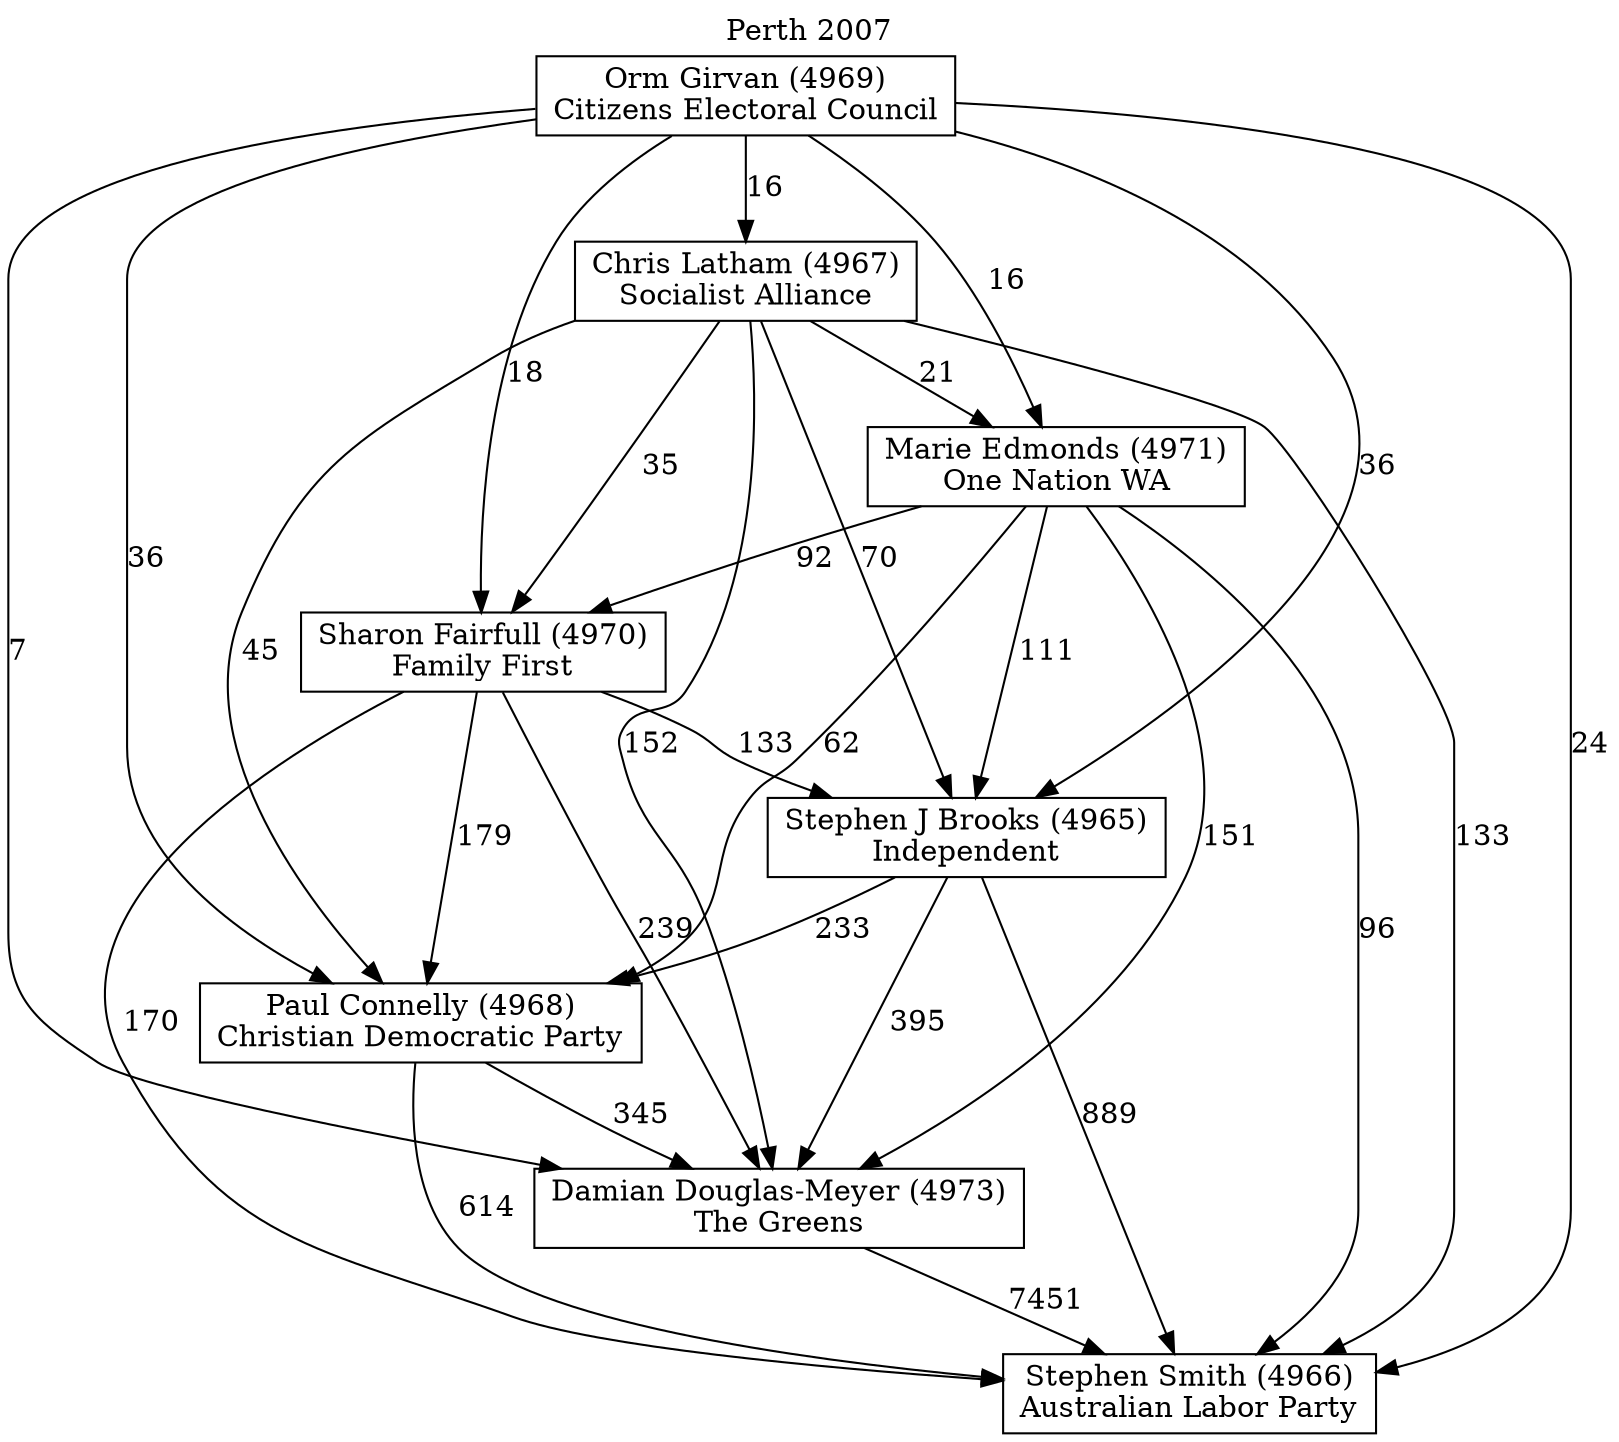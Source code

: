 // House preference flow
digraph "Stephen Smith (4966)_Perth_2007" {
	graph [label="Perth 2007" labelloc=t mclimit=10]
	node [shape=box]
	"Chris Latham (4967)" [label="Chris Latham (4967)
Socialist Alliance"]
	"Damian Douglas-Meyer (4973)" [label="Damian Douglas-Meyer (4973)
The Greens"]
	"Marie Edmonds (4971)" [label="Marie Edmonds (4971)
One Nation WA"]
	"Orm Girvan (4969)" [label="Orm Girvan (4969)
Citizens Electoral Council"]
	"Paul Connelly (4968)" [label="Paul Connelly (4968)
Christian Democratic Party"]
	"Sharon Fairfull (4970)" [label="Sharon Fairfull (4970)
Family First"]
	"Stephen J Brooks (4965)" [label="Stephen J Brooks (4965)
Independent"]
	"Stephen Smith (4966)" [label="Stephen Smith (4966)
Australian Labor Party"]
	"Chris Latham (4967)" -> "Damian Douglas-Meyer (4973)" [label=152]
	"Chris Latham (4967)" -> "Marie Edmonds (4971)" [label=21]
	"Chris Latham (4967)" -> "Paul Connelly (4968)" [label=45]
	"Chris Latham (4967)" -> "Sharon Fairfull (4970)" [label=35]
	"Chris Latham (4967)" -> "Stephen J Brooks (4965)" [label=70]
	"Chris Latham (4967)" -> "Stephen Smith (4966)" [label=133]
	"Damian Douglas-Meyer (4973)" -> "Stephen Smith (4966)" [label=7451]
	"Marie Edmonds (4971)" -> "Damian Douglas-Meyer (4973)" [label=151]
	"Marie Edmonds (4971)" -> "Paul Connelly (4968)" [label=62]
	"Marie Edmonds (4971)" -> "Sharon Fairfull (4970)" [label=92]
	"Marie Edmonds (4971)" -> "Stephen J Brooks (4965)" [label=111]
	"Marie Edmonds (4971)" -> "Stephen Smith (4966)" [label=96]
	"Orm Girvan (4969)" -> "Chris Latham (4967)" [label=16]
	"Orm Girvan (4969)" -> "Damian Douglas-Meyer (4973)" [label=7]
	"Orm Girvan (4969)" -> "Marie Edmonds (4971)" [label=16]
	"Orm Girvan (4969)" -> "Paul Connelly (4968)" [label=36]
	"Orm Girvan (4969)" -> "Sharon Fairfull (4970)" [label=18]
	"Orm Girvan (4969)" -> "Stephen J Brooks (4965)" [label=36]
	"Orm Girvan (4969)" -> "Stephen Smith (4966)" [label=24]
	"Paul Connelly (4968)" -> "Damian Douglas-Meyer (4973)" [label=345]
	"Paul Connelly (4968)" -> "Stephen Smith (4966)" [label=614]
	"Sharon Fairfull (4970)" -> "Damian Douglas-Meyer (4973)" [label=239]
	"Sharon Fairfull (4970)" -> "Paul Connelly (4968)" [label=179]
	"Sharon Fairfull (4970)" -> "Stephen J Brooks (4965)" [label=133]
	"Sharon Fairfull (4970)" -> "Stephen Smith (4966)" [label=170]
	"Stephen J Brooks (4965)" -> "Damian Douglas-Meyer (4973)" [label=395]
	"Stephen J Brooks (4965)" -> "Paul Connelly (4968)" [label=233]
	"Stephen J Brooks (4965)" -> "Stephen Smith (4966)" [label=889]
}
